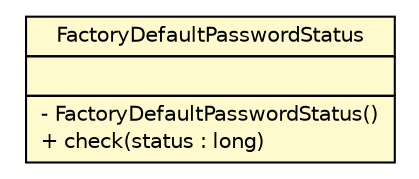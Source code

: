 #!/usr/local/bin/dot
#
# Class diagram 
# Generated by UMLGraph version R5_6 (http://www.umlgraph.org/)
#

digraph G {
	edge [fontname="Helvetica",fontsize=10,labelfontname="Helvetica",labelfontsize=10];
	node [fontname="Helvetica",fontsize=10,shape=plaintext];
	nodesep=0.25;
	ranksep=0.5;
	// org.ietf.nea.pa.validate.rules.FactoryDefaultPasswordStatus
	c29860 [label=<<table title="org.ietf.nea.pa.validate.rules.FactoryDefaultPasswordStatus" border="0" cellborder="1" cellspacing="0" cellpadding="2" port="p" bgcolor="lemonChiffon" href="./FactoryDefaultPasswordStatus.html">
		<tr><td><table border="0" cellspacing="0" cellpadding="1">
<tr><td align="center" balign="center"> FactoryDefaultPasswordStatus </td></tr>
		</table></td></tr>
		<tr><td><table border="0" cellspacing="0" cellpadding="1">
<tr><td align="left" balign="left">  </td></tr>
		</table></td></tr>
		<tr><td><table border="0" cellspacing="0" cellpadding="1">
<tr><td align="left" balign="left"> - FactoryDefaultPasswordStatus() </td></tr>
<tr><td align="left" balign="left"> + check(status : long) </td></tr>
		</table></td></tr>
		</table>>, URL="./FactoryDefaultPasswordStatus.html", fontname="Helvetica", fontcolor="black", fontsize=10.0];
}

